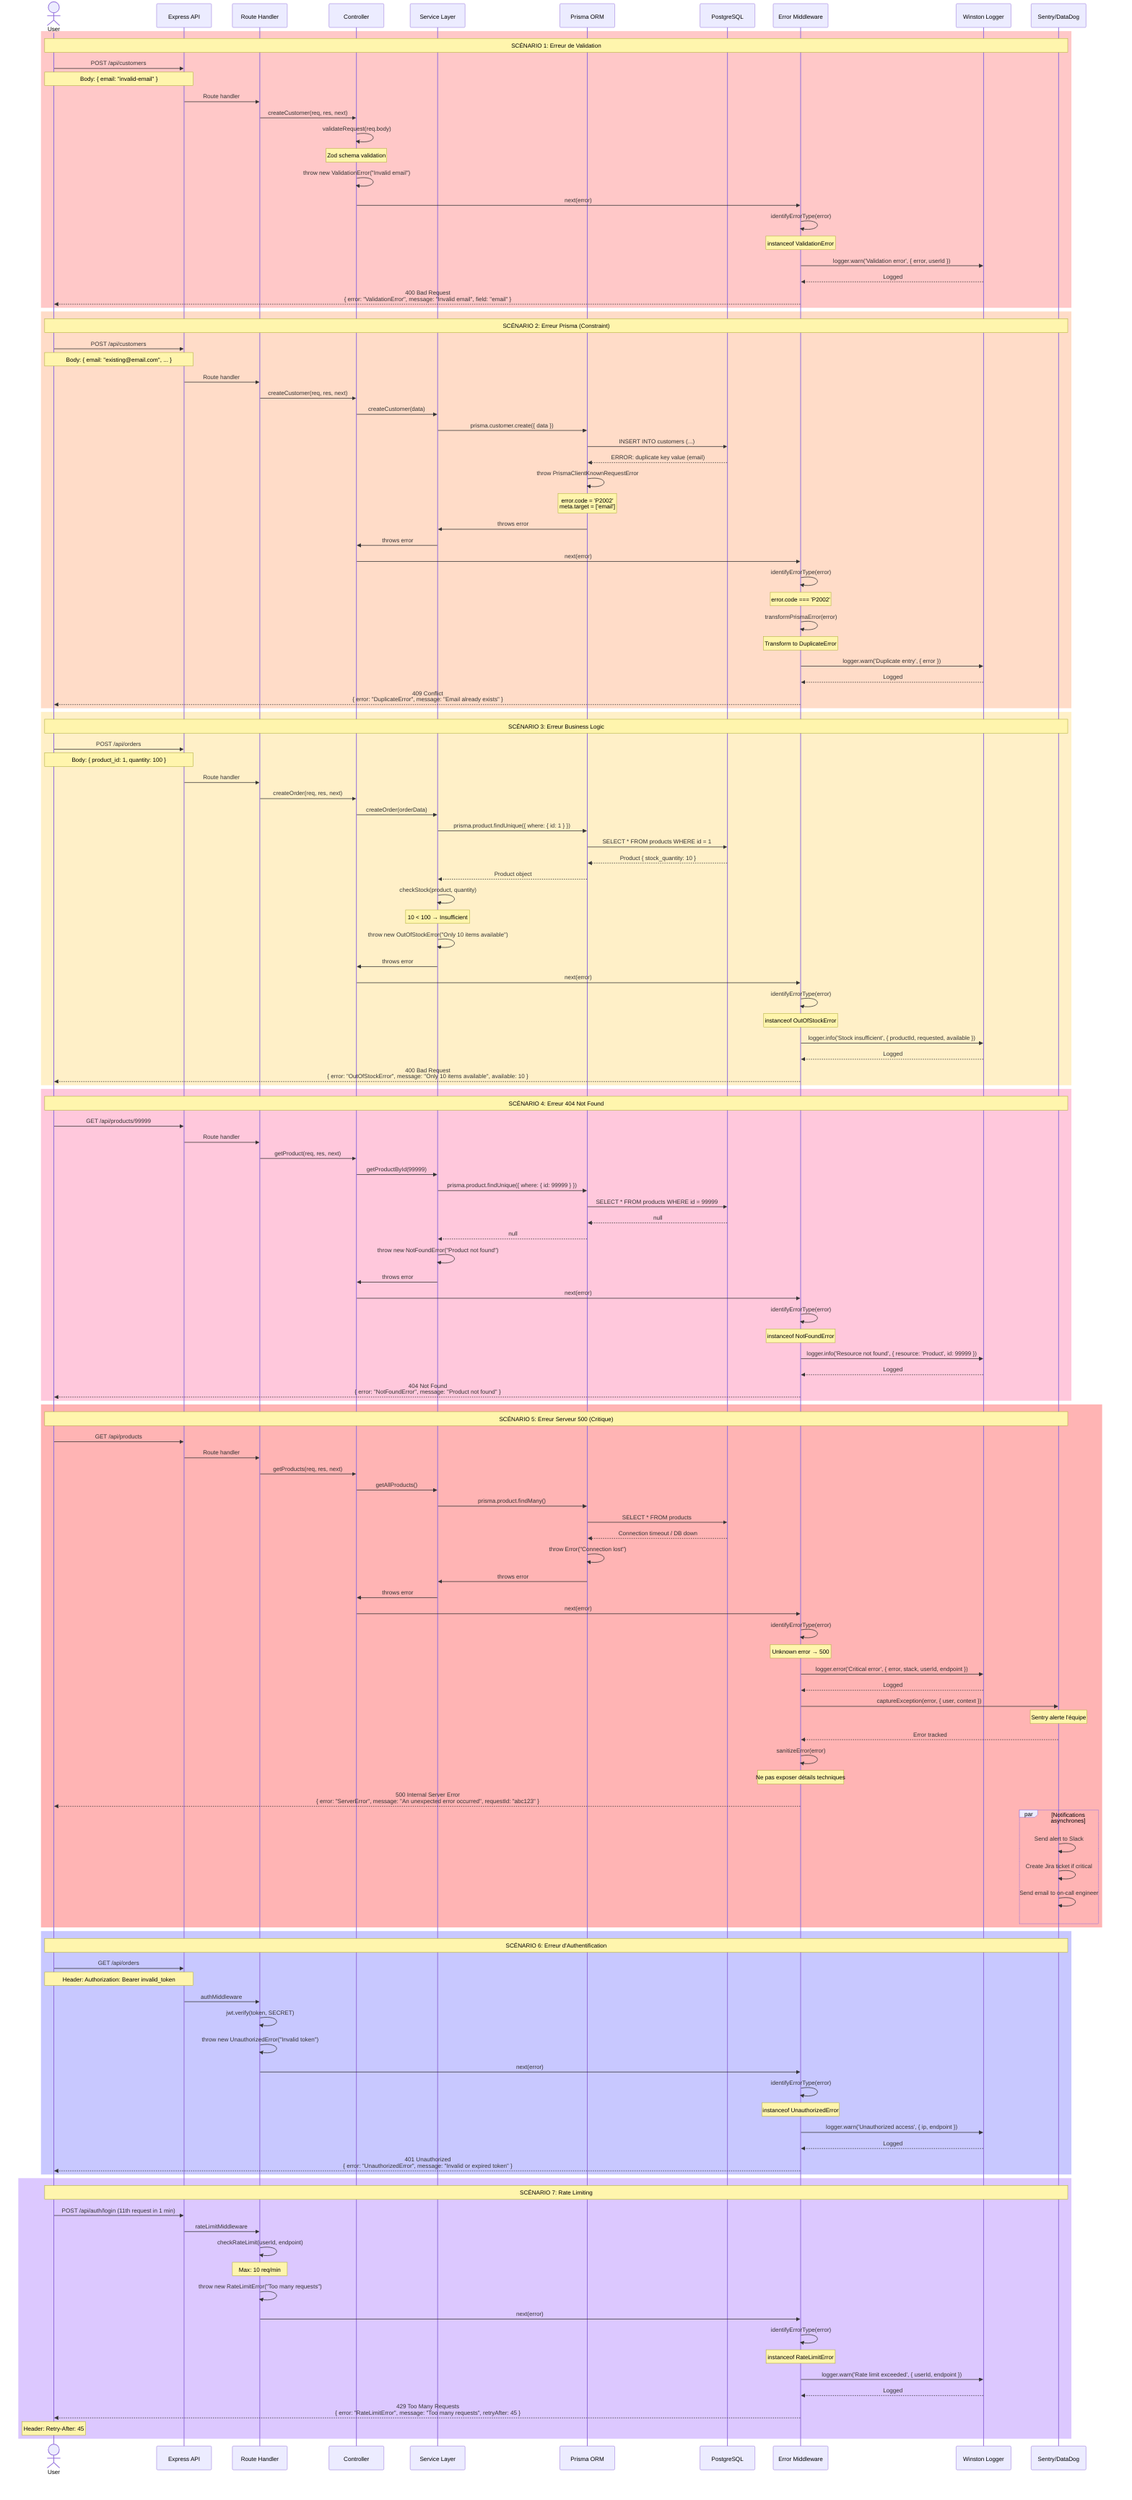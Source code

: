 sequenceDiagram
    actor User
    participant API as Express API
    participant Route as Route Handler
    participant Controller as Controller
    participant Service as Service Layer
    participant Prisma as Prisma ORM
    participant DB as PostgreSQL
    participant ErrorMW as Error Middleware
    participant Logger as Winston Logger
    participant Monitor as Sentry/DataDog

    rect rgb(255, 200, 200)
    Note over User,Monitor: SCÉNARIO 1: Erreur de Validation
    User->>API: POST /api/customers
    Note over User,API: Body: { email: "invalid-email" }
    
    API->>Route: Route handler
    Route->>Controller: createCustomer(req, res, next)
    
    Controller->>Controller: validateRequest(req.body)
    Note over Controller: Zod schema validation
    
    Controller->>Controller: throw new ValidationError("Invalid email")
    Controller->>ErrorMW: next(error)
    
    ErrorMW->>ErrorMW: identifyErrorType(error)
    Note over ErrorMW: instanceof ValidationError
    
    ErrorMW->>Logger: logger.warn('Validation error', { error, userId })
    Logger-->>ErrorMW: Logged
    
    ErrorMW-->>User: 400 Bad Request<br/>{ error: "ValidationError", message: "Invalid email", field: "email" }
    end

    rect rgb(255, 220, 200)
    Note over User,Monitor: SCÉNARIO 2: Erreur Prisma (Constraint)
    User->>API: POST /api/customers
    Note over User,API: Body: { email: "existing@email.com", ... }
    
    API->>Route: Route handler
    Route->>Controller: createCustomer(req, res, next)
    Controller->>Service: createCustomer(data)
    Service->>Prisma: prisma.customer.create({ data })
    Prisma->>DB: INSERT INTO customers (...)
    
    DB-->>Prisma: ERROR: duplicate key value (email)
    Prisma->>Prisma: throw PrismaClientKnownRequestError
    Note over Prisma: error.code = 'P2002'<br/>meta.target = ['email']
    
    Prisma->>Service: throws error
    Service->>Controller: throws error
    Controller->>ErrorMW: next(error)
    
    ErrorMW->>ErrorMW: identifyErrorType(error)
    Note over ErrorMW: error.code === 'P2002'
    
    ErrorMW->>ErrorMW: transformPrismaError(error)
    Note over ErrorMW: Transform to DuplicateError
    
    ErrorMW->>Logger: logger.warn('Duplicate entry', { error })
    Logger-->>ErrorMW: Logged
    
    ErrorMW-->>User: 409 Conflict<br/>{ error: "DuplicateError", message: "Email already exists" }
    end

    rect rgb(255, 240, 200)
    Note over User,Monitor: SCÉNARIO 3: Erreur Business Logic
    User->>API: POST /api/orders
    Note over User,API: Body: { product_id: 1, quantity: 100 }
    
    API->>Route: Route handler
    Route->>Controller: createOrder(req, res, next)
    Controller->>Service: createOrder(orderData)
    
    Service->>Prisma: prisma.product.findUnique({ where: { id: 1 } })
    Prisma->>DB: SELECT * FROM products WHERE id = 1
    DB-->>Prisma: Product { stock_quantity: 10 }
    Prisma-->>Service: Product object
    
    Service->>Service: checkStock(product, quantity)
    Note over Service: 10 < 100 → Insufficient
    
    Service->>Service: throw new OutOfStockError("Only 10 items available")
    Service->>Controller: throws error
    Controller->>ErrorMW: next(error)
    
    ErrorMW->>ErrorMW: identifyErrorType(error)
    Note over ErrorMW: instanceof OutOfStockError
    
    ErrorMW->>Logger: logger.info('Stock insufficient', { productId, requested, available })
    Logger-->>ErrorMW: Logged
    
    ErrorMW-->>User: 400 Bad Request<br/>{ error: "OutOfStockError", message: "Only 10 items available", available: 10 }
    end

    rect rgb(255, 200, 220)
    Note over User,Monitor: SCÉNARIO 4: Erreur 404 Not Found
    User->>API: GET /api/products/99999
    
    API->>Route: Route handler
    Route->>Controller: getProduct(req, res, next)
    Controller->>Service: getProductById(99999)
    
    Service->>Prisma: prisma.product.findUnique({ where: { id: 99999 } })
    Prisma->>DB: SELECT * FROM products WHERE id = 99999
    DB-->>Prisma: null
    Prisma-->>Service: null
    
    Service->>Service: throw new NotFoundError("Product not found")
    Service->>Controller: throws error
    Controller->>ErrorMW: next(error)
    
    ErrorMW->>ErrorMW: identifyErrorType(error)
    Note over ErrorMW: instanceof NotFoundError
    
    ErrorMW->>Logger: logger.info('Resource not found', { resource: 'Product', id: 99999 })
    Logger-->>ErrorMW: Logged
    
    ErrorMW-->>User: 404 Not Found<br/>{ error: "NotFoundError", message: "Product not found" }
    end

    rect rgb(255, 180, 180)
    Note over User,Monitor: SCÉNARIO 5: Erreur Serveur 500 (Critique)
    User->>API: GET /api/products
    
    API->>Route: Route handler
    Route->>Controller: getProducts(req, res, next)
    Controller->>Service: getAllProducts()
    Service->>Prisma: prisma.product.findMany()
    
    Prisma->>DB: SELECT * FROM products
    DB-->>Prisma: Connection timeout / DB down
    Prisma->>Prisma: throw Error("Connection lost")
    
    Prisma->>Service: throws error
    Service->>Controller: throws error
    Controller->>ErrorMW: next(error)
    
    ErrorMW->>ErrorMW: identifyErrorType(error)
    Note over ErrorMW: Unknown error → 500
    
    ErrorMW->>Logger: logger.error('Critical error', { error, stack, userId, endpoint })
    Logger-->>ErrorMW: Logged
    
    ErrorMW->>Monitor: captureException(error, { user, context })
    Note over Monitor: Sentry alerte l'équipe
    Monitor-->>ErrorMW: Error tracked
    
    ErrorMW->>ErrorMW: sanitizeError(error)
    Note over ErrorMW: Ne pas exposer détails techniques
    
    ErrorMW-->>User: 500 Internal Server Error<br/>{ error: "ServerError", message: "An unexpected error occurred", requestId: "abc123" }
    
    par Notifications asynchrones
        Monitor->>Monitor: Send alert to Slack
        Monitor->>Monitor: Create Jira ticket if critical
        Monitor->>Monitor: Send email to on-call engineer
    end
    end

    rect rgb(200, 200, 255)
    Note over User,Monitor: SCÉNARIO 6: Erreur d'Authentification
    User->>API: GET /api/orders
    Note over User,API: Header: Authorization: Bearer invalid_token
    
    API->>Route: authMiddleware
    Route->>Route: jwt.verify(token, SECRET)
    
    Route->>Route: throw new UnauthorizedError("Invalid token")
    Route->>ErrorMW: next(error)
    
    ErrorMW->>ErrorMW: identifyErrorType(error)
    Note over ErrorMW: instanceof UnauthorizedError
    
    ErrorMW->>Logger: logger.warn('Unauthorized access', { ip, endpoint })
    Logger-->>ErrorMW: Logged
    
    ErrorMW-->>User: 401 Unauthorized<br/>{ error: "UnauthorizedError", message: "Invalid or expired token" }
    end

    rect rgb(220, 200, 255)
    Note over User,Monitor: SCÉNARIO 7: Rate Limiting
    User->>API: POST /api/auth/login (11th request in 1 min)
    
    API->>Route: rateLimitMiddleware
    Route->>Route: checkRateLimit(userId, endpoint)
    Note over Route: Max: 10 req/min
    
    Route->>Route: throw new RateLimitError("Too many requests")
    Route->>ErrorMW: next(error)
    
    ErrorMW->>ErrorMW: identifyErrorType(error)
    Note over ErrorMW: instanceof RateLimitError
    
    ErrorMW->>Logger: logger.warn('Rate limit exceeded', { userId, endpoint })
    Logger-->>ErrorMW: Logged
    
    ErrorMW-->>User: 429 Too Many Requests<br/>{ error: "RateLimitError", message: "Too many requests", retryAfter: 45 }
    Note over User: Header: Retry-After: 45
    end